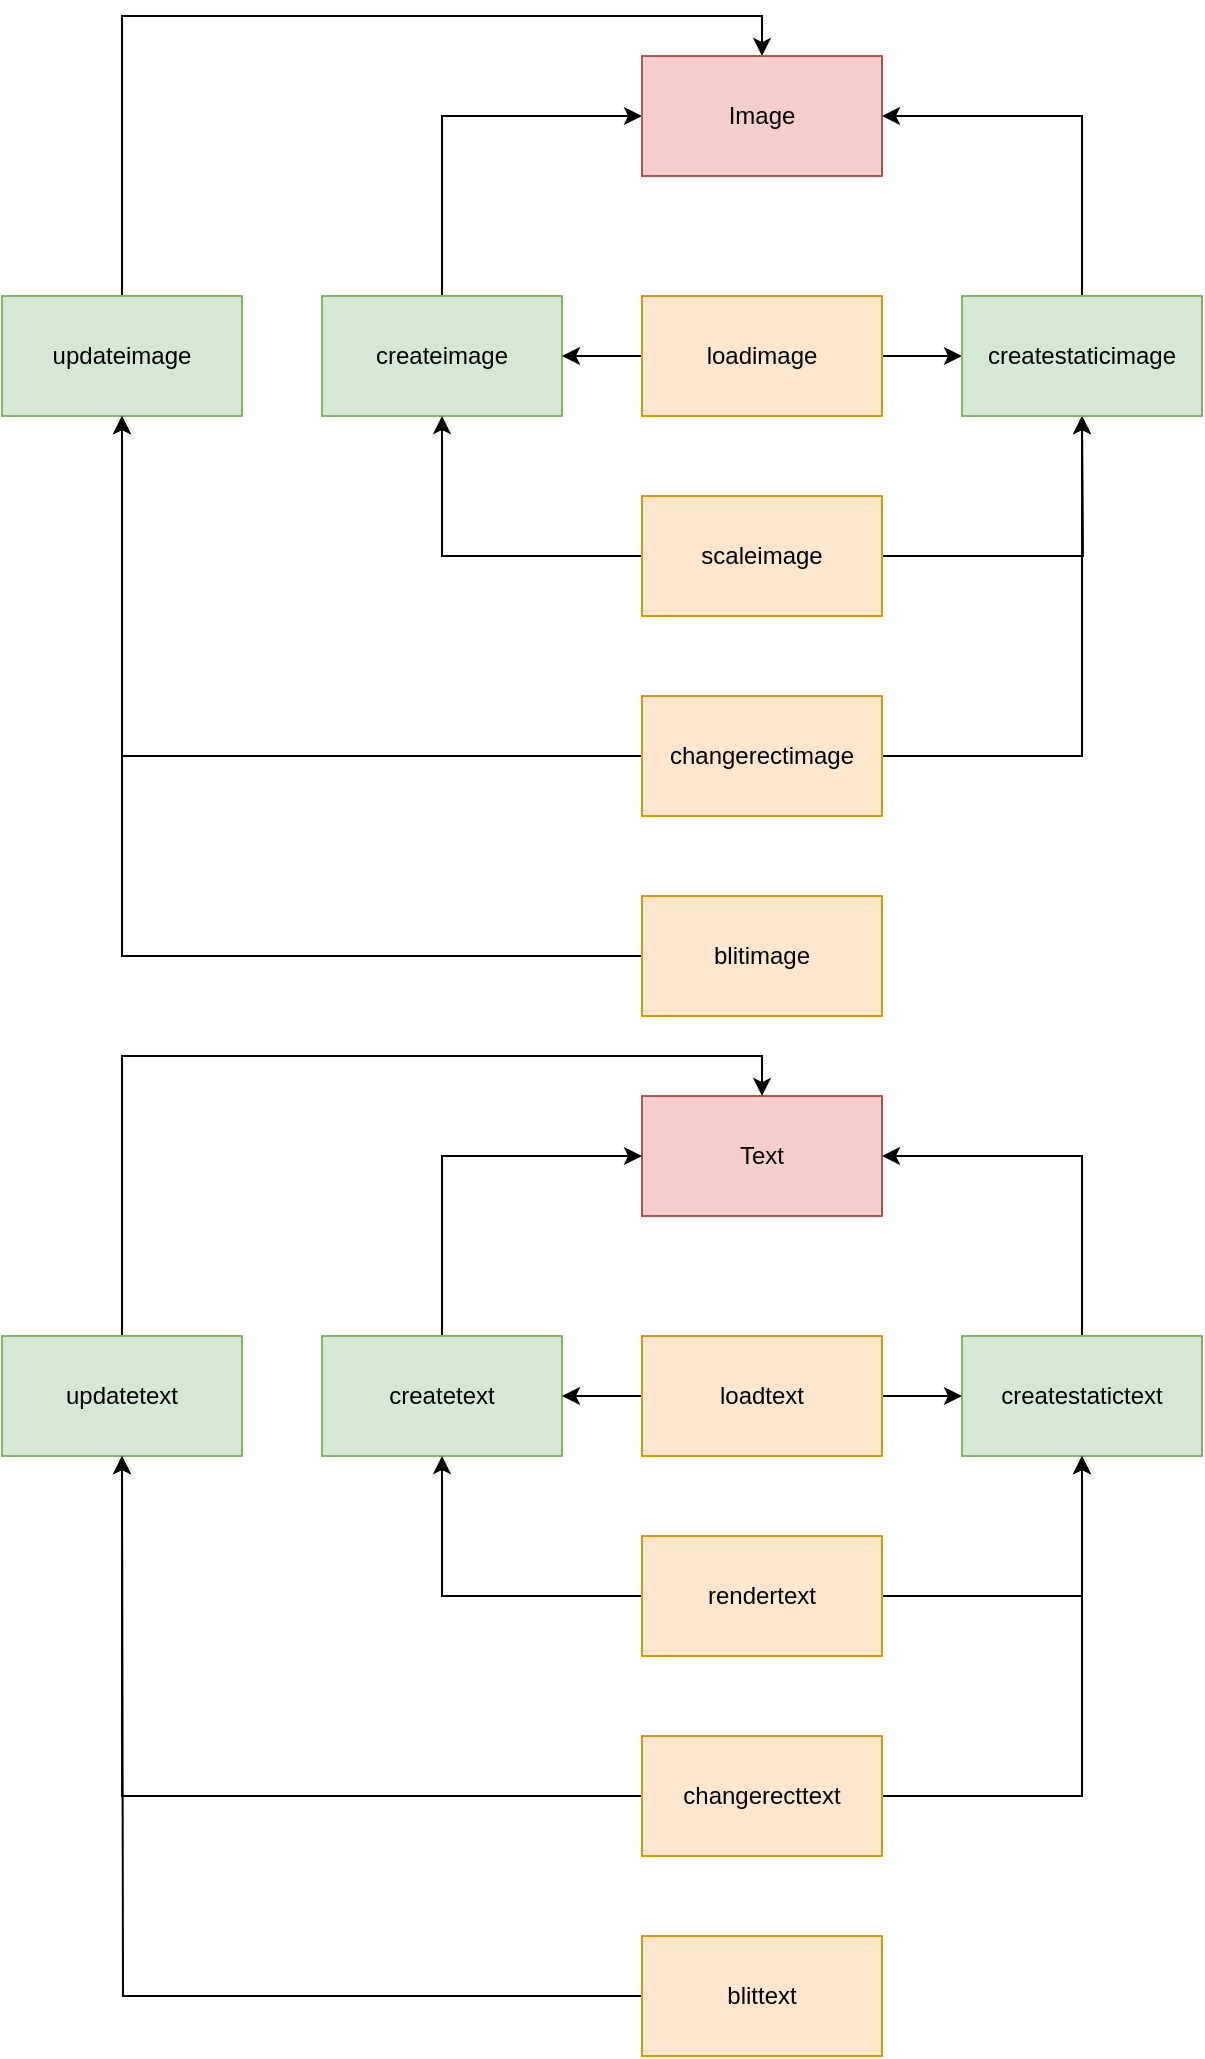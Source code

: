 <mxfile version="12.8.4" type="github">
  <diagram id="M2v9OtbhASXZDHdSWJYJ" name="Page-1">
    <mxGraphModel dx="2031" dy="1133" grid="1" gridSize="10" guides="1" tooltips="1" connect="1" arrows="1" fold="1" page="1" pageScale="1" pageWidth="827" pageHeight="1169" math="0" shadow="0">
      <root>
        <mxCell id="0" />
        <mxCell id="1" parent="0" />
        <mxCell id="l5dD-DMRnh2UDKKwASvm-28" style="edgeStyle=orthogonalEdgeStyle;rounded=0;orthogonalLoop=1;jettySize=auto;html=1;exitX=0.5;exitY=0;exitDx=0;exitDy=0;entryX=0;entryY=0.5;entryDx=0;entryDy=0;" edge="1" parent="1" source="l5dD-DMRnh2UDKKwASvm-1" target="l5dD-DMRnh2UDKKwASvm-8">
          <mxGeometry relative="1" as="geometry" />
        </mxCell>
        <mxCell id="l5dD-DMRnh2UDKKwASvm-1" value="createimage" style="rounded=0;whiteSpace=wrap;html=1;fillColor=#d5e8d4;strokeColor=#82b366;" vertex="1" parent="1">
          <mxGeometry x="200" y="160" width="120" height="60" as="geometry" />
        </mxCell>
        <mxCell id="l5dD-DMRnh2UDKKwASvm-11" style="edgeStyle=orthogonalEdgeStyle;rounded=0;orthogonalLoop=1;jettySize=auto;html=1;exitX=0;exitY=0.5;exitDx=0;exitDy=0;entryX=1;entryY=0.5;entryDx=0;entryDy=0;" edge="1" parent="1" source="l5dD-DMRnh2UDKKwASvm-2" target="l5dD-DMRnh2UDKKwASvm-1">
          <mxGeometry relative="1" as="geometry" />
        </mxCell>
        <mxCell id="l5dD-DMRnh2UDKKwASvm-21" style="edgeStyle=orthogonalEdgeStyle;rounded=0;orthogonalLoop=1;jettySize=auto;html=1;exitX=1;exitY=0.5;exitDx=0;exitDy=0;entryX=0;entryY=0.5;entryDx=0;entryDy=0;" edge="1" parent="1" source="l5dD-DMRnh2UDKKwASvm-2" target="l5dD-DMRnh2UDKKwASvm-9">
          <mxGeometry relative="1" as="geometry" />
        </mxCell>
        <mxCell id="l5dD-DMRnh2UDKKwASvm-2" value="loadimage" style="rounded=0;whiteSpace=wrap;html=1;fillColor=#ffe6cc;strokeColor=#d79b00;" vertex="1" parent="1">
          <mxGeometry x="360" y="160" width="120" height="60" as="geometry" />
        </mxCell>
        <mxCell id="l5dD-DMRnh2UDKKwASvm-12" style="edgeStyle=orthogonalEdgeStyle;rounded=0;orthogonalLoop=1;jettySize=auto;html=1;exitX=0;exitY=0.5;exitDx=0;exitDy=0;entryX=0.5;entryY=1;entryDx=0;entryDy=0;" edge="1" parent="1" source="l5dD-DMRnh2UDKKwASvm-4" target="l5dD-DMRnh2UDKKwASvm-1">
          <mxGeometry relative="1" as="geometry" />
        </mxCell>
        <mxCell id="l5dD-DMRnh2UDKKwASvm-20" style="edgeStyle=orthogonalEdgeStyle;rounded=0;orthogonalLoop=1;jettySize=auto;html=1;exitX=1;exitY=0.5;exitDx=0;exitDy=0;" edge="1" parent="1" source="l5dD-DMRnh2UDKKwASvm-4">
          <mxGeometry relative="1" as="geometry">
            <mxPoint x="580" y="220" as="targetPoint" />
          </mxGeometry>
        </mxCell>
        <mxCell id="l5dD-DMRnh2UDKKwASvm-4" value="scaleimage" style="rounded=0;whiteSpace=wrap;html=1;fillColor=#ffe6cc;strokeColor=#d79b00;" vertex="1" parent="1">
          <mxGeometry x="360" y="260" width="120" height="60" as="geometry" />
        </mxCell>
        <mxCell id="l5dD-DMRnh2UDKKwASvm-32" style="edgeStyle=orthogonalEdgeStyle;rounded=0;orthogonalLoop=1;jettySize=auto;html=1;exitX=0.5;exitY=0;exitDx=0;exitDy=0;entryX=0.5;entryY=0;entryDx=0;entryDy=0;" edge="1" parent="1" source="l5dD-DMRnh2UDKKwASvm-5" target="l5dD-DMRnh2UDKKwASvm-8">
          <mxGeometry relative="1" as="geometry" />
        </mxCell>
        <mxCell id="l5dD-DMRnh2UDKKwASvm-5" value="updateimage" style="rounded=0;whiteSpace=wrap;html=1;fillColor=#d5e8d4;strokeColor=#82b366;" vertex="1" parent="1">
          <mxGeometry x="40" y="160" width="120" height="60" as="geometry" />
        </mxCell>
        <mxCell id="l5dD-DMRnh2UDKKwASvm-19" style="edgeStyle=orthogonalEdgeStyle;rounded=0;orthogonalLoop=1;jettySize=auto;html=1;exitX=1;exitY=0.5;exitDx=0;exitDy=0;entryX=0.5;entryY=1;entryDx=0;entryDy=0;entryPerimeter=0;" edge="1" parent="1" source="l5dD-DMRnh2UDKKwASvm-6" target="l5dD-DMRnh2UDKKwASvm-9">
          <mxGeometry relative="1" as="geometry" />
        </mxCell>
        <mxCell id="l5dD-DMRnh2UDKKwASvm-26" style="edgeStyle=orthogonalEdgeStyle;rounded=0;orthogonalLoop=1;jettySize=auto;html=1;exitX=0;exitY=0.5;exitDx=0;exitDy=0;entryX=0.5;entryY=1;entryDx=0;entryDy=0;" edge="1" parent="1" source="l5dD-DMRnh2UDKKwASvm-6" target="l5dD-DMRnh2UDKKwASvm-5">
          <mxGeometry relative="1" as="geometry" />
        </mxCell>
        <mxCell id="l5dD-DMRnh2UDKKwASvm-6" value="changerectimage" style="rounded=0;whiteSpace=wrap;html=1;fillColor=#ffe6cc;strokeColor=#d79b00;" vertex="1" parent="1">
          <mxGeometry x="360" y="360" width="120" height="60" as="geometry" />
        </mxCell>
        <mxCell id="l5dD-DMRnh2UDKKwASvm-25" style="edgeStyle=orthogonalEdgeStyle;rounded=0;orthogonalLoop=1;jettySize=auto;html=1;exitX=0;exitY=0.5;exitDx=0;exitDy=0;entryX=0.5;entryY=1;entryDx=0;entryDy=0;" edge="1" parent="1" source="l5dD-DMRnh2UDKKwASvm-7" target="l5dD-DMRnh2UDKKwASvm-5">
          <mxGeometry relative="1" as="geometry" />
        </mxCell>
        <mxCell id="l5dD-DMRnh2UDKKwASvm-7" value="blitimage" style="rounded=0;whiteSpace=wrap;html=1;fillColor=#ffe6cc;strokeColor=#d79b00;" vertex="1" parent="1">
          <mxGeometry x="360" y="460" width="120" height="60" as="geometry" />
        </mxCell>
        <mxCell id="l5dD-DMRnh2UDKKwASvm-8" value="Image" style="rounded=0;whiteSpace=wrap;html=1;fillColor=#f8cecc;strokeColor=#b85450;" vertex="1" parent="1">
          <mxGeometry x="360" y="40" width="120" height="60" as="geometry" />
        </mxCell>
        <mxCell id="l5dD-DMRnh2UDKKwASvm-29" style="edgeStyle=orthogonalEdgeStyle;rounded=0;orthogonalLoop=1;jettySize=auto;html=1;exitX=0.5;exitY=0;exitDx=0;exitDy=0;entryX=1;entryY=0.5;entryDx=0;entryDy=0;" edge="1" parent="1" source="l5dD-DMRnh2UDKKwASvm-9" target="l5dD-DMRnh2UDKKwASvm-8">
          <mxGeometry relative="1" as="geometry" />
        </mxCell>
        <mxCell id="l5dD-DMRnh2UDKKwASvm-9" value="createstaticimage" style="rounded=0;whiteSpace=wrap;html=1;fillColor=#d5e8d4;strokeColor=#82b366;" vertex="1" parent="1">
          <mxGeometry x="520" y="160" width="120" height="60" as="geometry" />
        </mxCell>
        <mxCell id="l5dD-DMRnh2UDKKwASvm-33" value="Text" style="rounded=0;whiteSpace=wrap;html=1;fillColor=#f8cecc;strokeColor=#b85450;" vertex="1" parent="1">
          <mxGeometry x="360" y="560" width="120" height="60" as="geometry" />
        </mxCell>
        <mxCell id="l5dD-DMRnh2UDKKwASvm-42" style="edgeStyle=orthogonalEdgeStyle;rounded=0;orthogonalLoop=1;jettySize=auto;html=1;exitX=0.5;exitY=0;exitDx=0;exitDy=0;entryX=0;entryY=0.5;entryDx=0;entryDy=0;" edge="1" parent="1" source="l5dD-DMRnh2UDKKwASvm-34" target="l5dD-DMRnh2UDKKwASvm-33">
          <mxGeometry relative="1" as="geometry" />
        </mxCell>
        <mxCell id="l5dD-DMRnh2UDKKwASvm-34" value="createtext" style="rounded=0;whiteSpace=wrap;html=1;fillColor=#d5e8d4;strokeColor=#82b366;" vertex="1" parent="1">
          <mxGeometry x="200" y="680" width="120" height="60" as="geometry" />
        </mxCell>
        <mxCell id="l5dD-DMRnh2UDKKwASvm-46" style="edgeStyle=orthogonalEdgeStyle;rounded=0;orthogonalLoop=1;jettySize=auto;html=1;exitX=0.5;exitY=0;exitDx=0;exitDy=0;entryX=1;entryY=0.5;entryDx=0;entryDy=0;" edge="1" parent="1" source="l5dD-DMRnh2UDKKwASvm-35" target="l5dD-DMRnh2UDKKwASvm-33">
          <mxGeometry relative="1" as="geometry" />
        </mxCell>
        <mxCell id="l5dD-DMRnh2UDKKwASvm-35" value="createstatictext" style="rounded=0;whiteSpace=wrap;html=1;fillColor=#d5e8d4;strokeColor=#82b366;" vertex="1" parent="1">
          <mxGeometry x="520" y="680" width="120" height="60" as="geometry" />
        </mxCell>
        <mxCell id="l5dD-DMRnh2UDKKwASvm-43" style="edgeStyle=orthogonalEdgeStyle;rounded=0;orthogonalLoop=1;jettySize=auto;html=1;exitX=0;exitY=0.5;exitDx=0;exitDy=0;entryX=1;entryY=0.5;entryDx=0;entryDy=0;" edge="1" parent="1" source="l5dD-DMRnh2UDKKwASvm-36" target="l5dD-DMRnh2UDKKwASvm-34">
          <mxGeometry relative="1" as="geometry" />
        </mxCell>
        <mxCell id="l5dD-DMRnh2UDKKwASvm-44" style="edgeStyle=orthogonalEdgeStyle;rounded=0;orthogonalLoop=1;jettySize=auto;html=1;exitX=1;exitY=0.5;exitDx=0;exitDy=0;entryX=0;entryY=0.5;entryDx=0;entryDy=0;" edge="1" parent="1" source="l5dD-DMRnh2UDKKwASvm-36" target="l5dD-DMRnh2UDKKwASvm-35">
          <mxGeometry relative="1" as="geometry" />
        </mxCell>
        <mxCell id="l5dD-DMRnh2UDKKwASvm-36" value="loadtext" style="rounded=0;whiteSpace=wrap;html=1;fillColor=#ffe6cc;strokeColor=#d79b00;" vertex="1" parent="1">
          <mxGeometry x="360" y="680" width="120" height="60" as="geometry" />
        </mxCell>
        <mxCell id="l5dD-DMRnh2UDKKwASvm-45" style="edgeStyle=orthogonalEdgeStyle;rounded=0;orthogonalLoop=1;jettySize=auto;html=1;exitX=1;exitY=0.5;exitDx=0;exitDy=0;entryX=0.5;entryY=1;entryDx=0;entryDy=0;" edge="1" parent="1" source="l5dD-DMRnh2UDKKwASvm-37" target="l5dD-DMRnh2UDKKwASvm-35">
          <mxGeometry relative="1" as="geometry" />
        </mxCell>
        <mxCell id="l5dD-DMRnh2UDKKwASvm-47" style="edgeStyle=orthogonalEdgeStyle;rounded=0;orthogonalLoop=1;jettySize=auto;html=1;exitX=0;exitY=0.5;exitDx=0;exitDy=0;entryX=0.5;entryY=1;entryDx=0;entryDy=0;" edge="1" parent="1" source="l5dD-DMRnh2UDKKwASvm-37" target="l5dD-DMRnh2UDKKwASvm-34">
          <mxGeometry relative="1" as="geometry" />
        </mxCell>
        <mxCell id="l5dD-DMRnh2UDKKwASvm-37" value="rendertext" style="rounded=0;whiteSpace=wrap;html=1;fillColor=#ffe6cc;strokeColor=#d79b00;" vertex="1" parent="1">
          <mxGeometry x="360" y="780" width="120" height="60" as="geometry" />
        </mxCell>
        <mxCell id="l5dD-DMRnh2UDKKwASvm-41" style="edgeStyle=orthogonalEdgeStyle;rounded=0;orthogonalLoop=1;jettySize=auto;html=1;exitX=0.5;exitY=0;exitDx=0;exitDy=0;entryX=0.5;entryY=0;entryDx=0;entryDy=0;" edge="1" parent="1" source="l5dD-DMRnh2UDKKwASvm-38" target="l5dD-DMRnh2UDKKwASvm-33">
          <mxGeometry relative="1" as="geometry" />
        </mxCell>
        <mxCell id="l5dD-DMRnh2UDKKwASvm-38" value="updatetext" style="rounded=0;whiteSpace=wrap;html=1;fillColor=#d5e8d4;strokeColor=#82b366;" vertex="1" parent="1">
          <mxGeometry x="40" y="680" width="120" height="60" as="geometry" />
        </mxCell>
        <mxCell id="l5dD-DMRnh2UDKKwASvm-49" style="edgeStyle=orthogonalEdgeStyle;rounded=0;orthogonalLoop=1;jettySize=auto;html=1;exitX=0;exitY=0.5;exitDx=0;exitDy=0;entryX=0.5;entryY=1;entryDx=0;entryDy=0;" edge="1" parent="1" source="l5dD-DMRnh2UDKKwASvm-39" target="l5dD-DMRnh2UDKKwASvm-38">
          <mxGeometry relative="1" as="geometry" />
        </mxCell>
        <mxCell id="l5dD-DMRnh2UDKKwASvm-52" style="edgeStyle=orthogonalEdgeStyle;rounded=0;orthogonalLoop=1;jettySize=auto;html=1;exitX=1;exitY=0.5;exitDx=0;exitDy=0;entryX=0.5;entryY=1;entryDx=0;entryDy=0;" edge="1" parent="1" source="l5dD-DMRnh2UDKKwASvm-39" target="l5dD-DMRnh2UDKKwASvm-35">
          <mxGeometry relative="1" as="geometry" />
        </mxCell>
        <mxCell id="l5dD-DMRnh2UDKKwASvm-39" value="changerecttext" style="rounded=0;whiteSpace=wrap;html=1;fillColor=#ffe6cc;strokeColor=#d79b00;" vertex="1" parent="1">
          <mxGeometry x="360" y="880" width="120" height="60" as="geometry" />
        </mxCell>
        <mxCell id="l5dD-DMRnh2UDKKwASvm-50" style="edgeStyle=orthogonalEdgeStyle;rounded=0;orthogonalLoop=1;jettySize=auto;html=1;exitX=0;exitY=0.5;exitDx=0;exitDy=0;" edge="1" parent="1" source="l5dD-DMRnh2UDKKwASvm-40">
          <mxGeometry relative="1" as="geometry">
            <mxPoint x="100" y="740" as="targetPoint" />
          </mxGeometry>
        </mxCell>
        <mxCell id="l5dD-DMRnh2UDKKwASvm-40" value="blittext" style="rounded=0;whiteSpace=wrap;html=1;fillColor=#ffe6cc;strokeColor=#d79b00;" vertex="1" parent="1">
          <mxGeometry x="360" y="980" width="120" height="60" as="geometry" />
        </mxCell>
      </root>
    </mxGraphModel>
  </diagram>
</mxfile>
